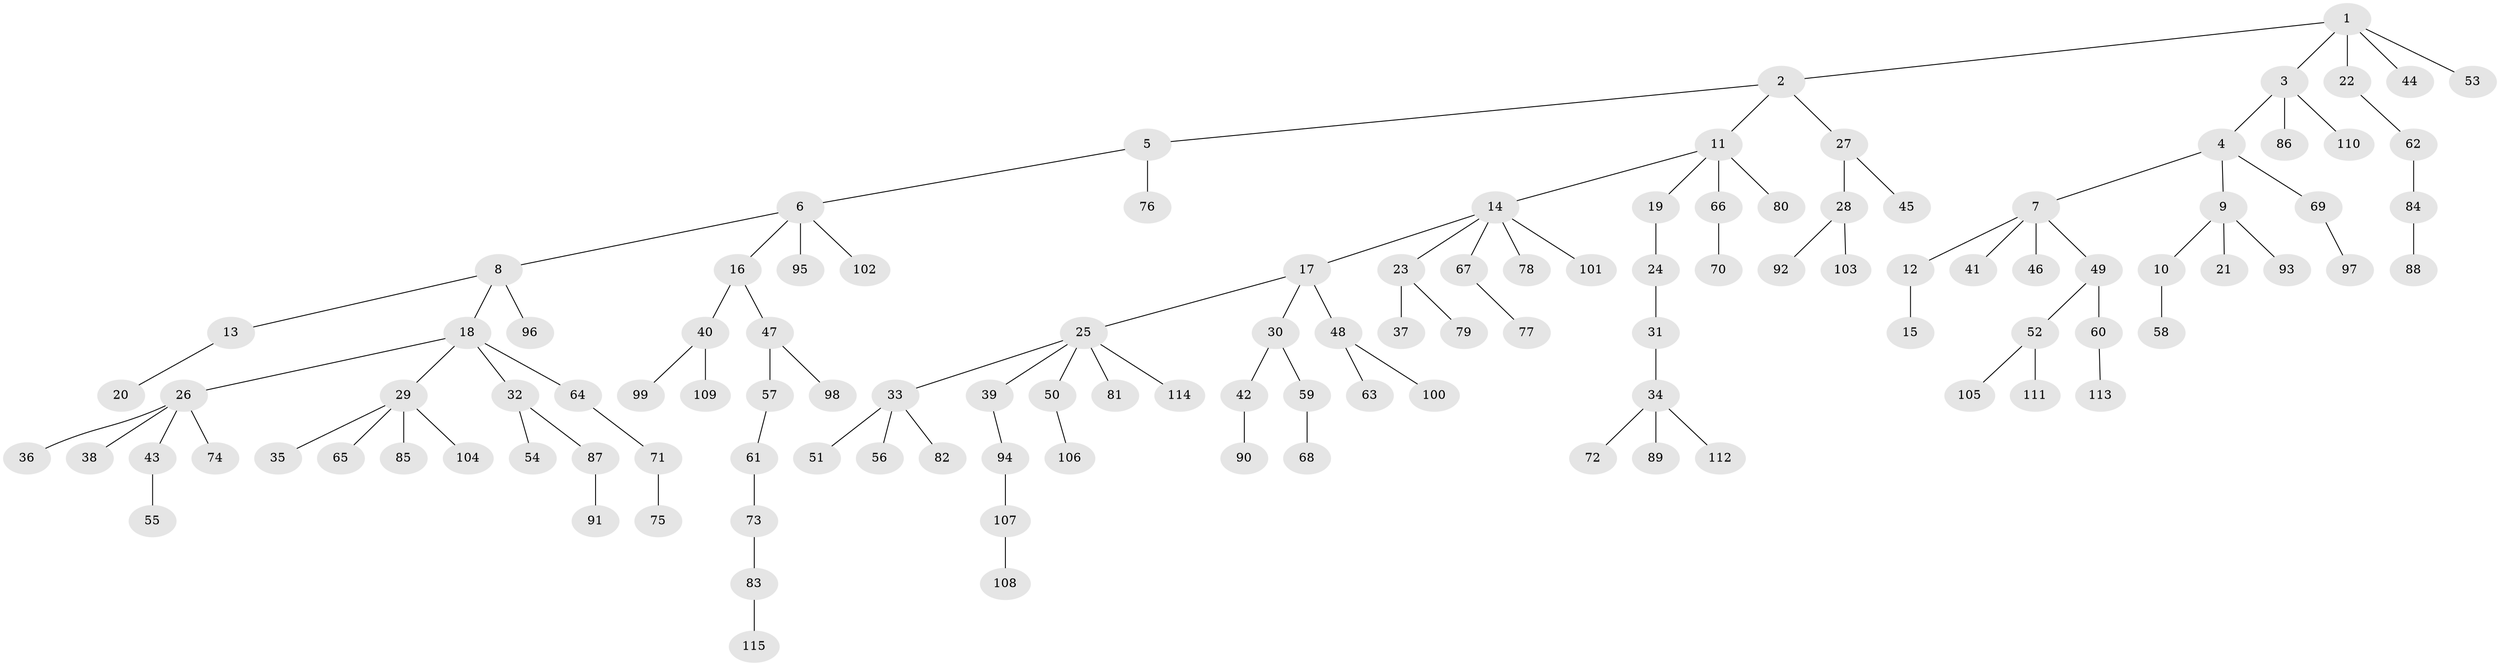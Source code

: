 // coarse degree distribution, {1: 0.5942028985507246, 4: 0.057971014492753624, 2: 0.2753623188405797, 16: 0.014492753623188406, 8: 0.014492753623188406, 9: 0.014492753623188406, 3: 0.014492753623188406, 5: 0.014492753623188406}
// Generated by graph-tools (version 1.1) at 2025/56/03/04/25 21:56:56]
// undirected, 115 vertices, 114 edges
graph export_dot {
graph [start="1"]
  node [color=gray90,style=filled];
  1;
  2;
  3;
  4;
  5;
  6;
  7;
  8;
  9;
  10;
  11;
  12;
  13;
  14;
  15;
  16;
  17;
  18;
  19;
  20;
  21;
  22;
  23;
  24;
  25;
  26;
  27;
  28;
  29;
  30;
  31;
  32;
  33;
  34;
  35;
  36;
  37;
  38;
  39;
  40;
  41;
  42;
  43;
  44;
  45;
  46;
  47;
  48;
  49;
  50;
  51;
  52;
  53;
  54;
  55;
  56;
  57;
  58;
  59;
  60;
  61;
  62;
  63;
  64;
  65;
  66;
  67;
  68;
  69;
  70;
  71;
  72;
  73;
  74;
  75;
  76;
  77;
  78;
  79;
  80;
  81;
  82;
  83;
  84;
  85;
  86;
  87;
  88;
  89;
  90;
  91;
  92;
  93;
  94;
  95;
  96;
  97;
  98;
  99;
  100;
  101;
  102;
  103;
  104;
  105;
  106;
  107;
  108;
  109;
  110;
  111;
  112;
  113;
  114;
  115;
  1 -- 2;
  1 -- 3;
  1 -- 22;
  1 -- 44;
  1 -- 53;
  2 -- 5;
  2 -- 11;
  2 -- 27;
  3 -- 4;
  3 -- 86;
  3 -- 110;
  4 -- 7;
  4 -- 9;
  4 -- 69;
  5 -- 6;
  5 -- 76;
  6 -- 8;
  6 -- 16;
  6 -- 95;
  6 -- 102;
  7 -- 12;
  7 -- 41;
  7 -- 46;
  7 -- 49;
  8 -- 13;
  8 -- 18;
  8 -- 96;
  9 -- 10;
  9 -- 21;
  9 -- 93;
  10 -- 58;
  11 -- 14;
  11 -- 19;
  11 -- 66;
  11 -- 80;
  12 -- 15;
  13 -- 20;
  14 -- 17;
  14 -- 23;
  14 -- 67;
  14 -- 78;
  14 -- 101;
  16 -- 40;
  16 -- 47;
  17 -- 25;
  17 -- 30;
  17 -- 48;
  18 -- 26;
  18 -- 29;
  18 -- 32;
  18 -- 64;
  19 -- 24;
  22 -- 62;
  23 -- 37;
  23 -- 79;
  24 -- 31;
  25 -- 33;
  25 -- 39;
  25 -- 50;
  25 -- 81;
  25 -- 114;
  26 -- 36;
  26 -- 38;
  26 -- 43;
  26 -- 74;
  27 -- 28;
  27 -- 45;
  28 -- 92;
  28 -- 103;
  29 -- 35;
  29 -- 65;
  29 -- 85;
  29 -- 104;
  30 -- 42;
  30 -- 59;
  31 -- 34;
  32 -- 54;
  32 -- 87;
  33 -- 51;
  33 -- 56;
  33 -- 82;
  34 -- 72;
  34 -- 89;
  34 -- 112;
  39 -- 94;
  40 -- 99;
  40 -- 109;
  42 -- 90;
  43 -- 55;
  47 -- 57;
  47 -- 98;
  48 -- 63;
  48 -- 100;
  49 -- 52;
  49 -- 60;
  50 -- 106;
  52 -- 105;
  52 -- 111;
  57 -- 61;
  59 -- 68;
  60 -- 113;
  61 -- 73;
  62 -- 84;
  64 -- 71;
  66 -- 70;
  67 -- 77;
  69 -- 97;
  71 -- 75;
  73 -- 83;
  83 -- 115;
  84 -- 88;
  87 -- 91;
  94 -- 107;
  107 -- 108;
}
